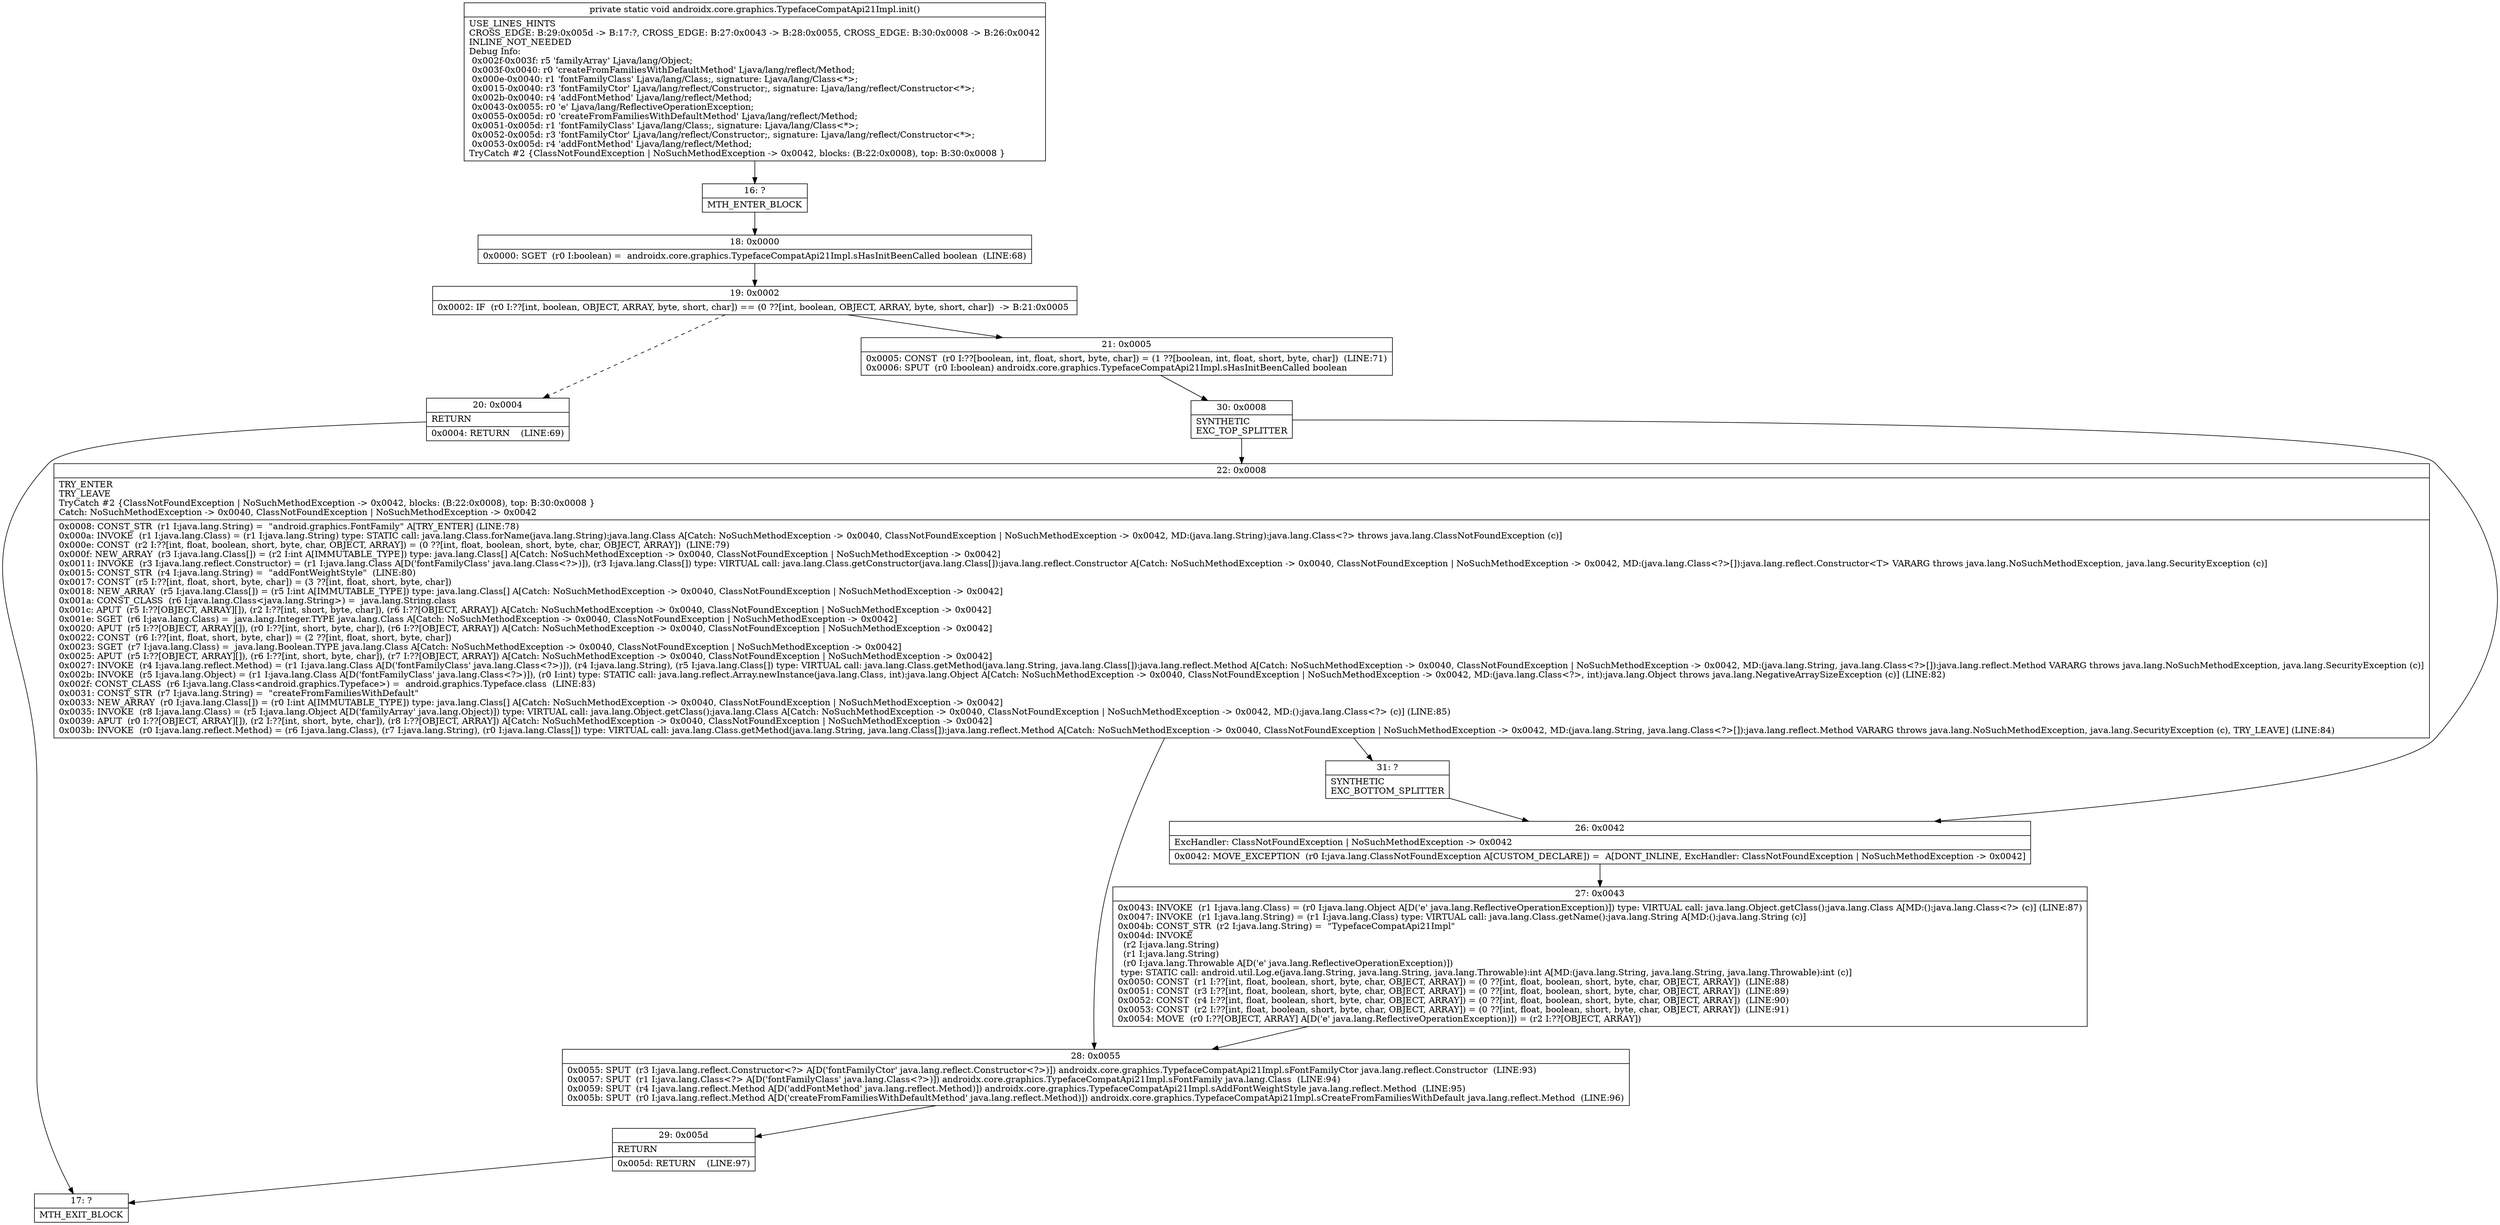 digraph "CFG forandroidx.core.graphics.TypefaceCompatApi21Impl.init()V" {
Node_16 [shape=record,label="{16\:\ ?|MTH_ENTER_BLOCK\l}"];
Node_18 [shape=record,label="{18\:\ 0x0000|0x0000: SGET  (r0 I:boolean) =  androidx.core.graphics.TypefaceCompatApi21Impl.sHasInitBeenCalled boolean  (LINE:68)\l}"];
Node_19 [shape=record,label="{19\:\ 0x0002|0x0002: IF  (r0 I:??[int, boolean, OBJECT, ARRAY, byte, short, char]) == (0 ??[int, boolean, OBJECT, ARRAY, byte, short, char])  \-\> B:21:0x0005 \l}"];
Node_20 [shape=record,label="{20\:\ 0x0004|RETURN\l|0x0004: RETURN    (LINE:69)\l}"];
Node_17 [shape=record,label="{17\:\ ?|MTH_EXIT_BLOCK\l}"];
Node_21 [shape=record,label="{21\:\ 0x0005|0x0005: CONST  (r0 I:??[boolean, int, float, short, byte, char]) = (1 ??[boolean, int, float, short, byte, char])  (LINE:71)\l0x0006: SPUT  (r0 I:boolean) androidx.core.graphics.TypefaceCompatApi21Impl.sHasInitBeenCalled boolean \l}"];
Node_30 [shape=record,label="{30\:\ 0x0008|SYNTHETIC\lEXC_TOP_SPLITTER\l}"];
Node_22 [shape=record,label="{22\:\ 0x0008|TRY_ENTER\lTRY_LEAVE\lTryCatch #2 \{ClassNotFoundException \| NoSuchMethodException \-\> 0x0042, blocks: (B:22:0x0008), top: B:30:0x0008 \}\lCatch: NoSuchMethodException \-\> 0x0040, ClassNotFoundException \| NoSuchMethodException \-\> 0x0042\l|0x0008: CONST_STR  (r1 I:java.lang.String) =  \"android.graphics.FontFamily\" A[TRY_ENTER] (LINE:78)\l0x000a: INVOKE  (r1 I:java.lang.Class) = (r1 I:java.lang.String) type: STATIC call: java.lang.Class.forName(java.lang.String):java.lang.Class A[Catch: NoSuchMethodException \-\> 0x0040, ClassNotFoundException \| NoSuchMethodException \-\> 0x0042, MD:(java.lang.String):java.lang.Class\<?\> throws java.lang.ClassNotFoundException (c)]\l0x000e: CONST  (r2 I:??[int, float, boolean, short, byte, char, OBJECT, ARRAY]) = (0 ??[int, float, boolean, short, byte, char, OBJECT, ARRAY])  (LINE:79)\l0x000f: NEW_ARRAY  (r3 I:java.lang.Class[]) = (r2 I:int A[IMMUTABLE_TYPE]) type: java.lang.Class[] A[Catch: NoSuchMethodException \-\> 0x0040, ClassNotFoundException \| NoSuchMethodException \-\> 0x0042]\l0x0011: INVOKE  (r3 I:java.lang.reflect.Constructor) = (r1 I:java.lang.Class A[D('fontFamilyClass' java.lang.Class\<?\>)]), (r3 I:java.lang.Class[]) type: VIRTUAL call: java.lang.Class.getConstructor(java.lang.Class[]):java.lang.reflect.Constructor A[Catch: NoSuchMethodException \-\> 0x0040, ClassNotFoundException \| NoSuchMethodException \-\> 0x0042, MD:(java.lang.Class\<?\>[]):java.lang.reflect.Constructor\<T\> VARARG throws java.lang.NoSuchMethodException, java.lang.SecurityException (c)]\l0x0015: CONST_STR  (r4 I:java.lang.String) =  \"addFontWeightStyle\"  (LINE:80)\l0x0017: CONST  (r5 I:??[int, float, short, byte, char]) = (3 ??[int, float, short, byte, char]) \l0x0018: NEW_ARRAY  (r5 I:java.lang.Class[]) = (r5 I:int A[IMMUTABLE_TYPE]) type: java.lang.Class[] A[Catch: NoSuchMethodException \-\> 0x0040, ClassNotFoundException \| NoSuchMethodException \-\> 0x0042]\l0x001a: CONST_CLASS  (r6 I:java.lang.Class\<java.lang.String\>) =  java.lang.String.class \l0x001c: APUT  (r5 I:??[OBJECT, ARRAY][]), (r2 I:??[int, short, byte, char]), (r6 I:??[OBJECT, ARRAY]) A[Catch: NoSuchMethodException \-\> 0x0040, ClassNotFoundException \| NoSuchMethodException \-\> 0x0042]\l0x001e: SGET  (r6 I:java.lang.Class) =  java.lang.Integer.TYPE java.lang.Class A[Catch: NoSuchMethodException \-\> 0x0040, ClassNotFoundException \| NoSuchMethodException \-\> 0x0042]\l0x0020: APUT  (r5 I:??[OBJECT, ARRAY][]), (r0 I:??[int, short, byte, char]), (r6 I:??[OBJECT, ARRAY]) A[Catch: NoSuchMethodException \-\> 0x0040, ClassNotFoundException \| NoSuchMethodException \-\> 0x0042]\l0x0022: CONST  (r6 I:??[int, float, short, byte, char]) = (2 ??[int, float, short, byte, char]) \l0x0023: SGET  (r7 I:java.lang.Class) =  java.lang.Boolean.TYPE java.lang.Class A[Catch: NoSuchMethodException \-\> 0x0040, ClassNotFoundException \| NoSuchMethodException \-\> 0x0042]\l0x0025: APUT  (r5 I:??[OBJECT, ARRAY][]), (r6 I:??[int, short, byte, char]), (r7 I:??[OBJECT, ARRAY]) A[Catch: NoSuchMethodException \-\> 0x0040, ClassNotFoundException \| NoSuchMethodException \-\> 0x0042]\l0x0027: INVOKE  (r4 I:java.lang.reflect.Method) = (r1 I:java.lang.Class A[D('fontFamilyClass' java.lang.Class\<?\>)]), (r4 I:java.lang.String), (r5 I:java.lang.Class[]) type: VIRTUAL call: java.lang.Class.getMethod(java.lang.String, java.lang.Class[]):java.lang.reflect.Method A[Catch: NoSuchMethodException \-\> 0x0040, ClassNotFoundException \| NoSuchMethodException \-\> 0x0042, MD:(java.lang.String, java.lang.Class\<?\>[]):java.lang.reflect.Method VARARG throws java.lang.NoSuchMethodException, java.lang.SecurityException (c)]\l0x002b: INVOKE  (r5 I:java.lang.Object) = (r1 I:java.lang.Class A[D('fontFamilyClass' java.lang.Class\<?\>)]), (r0 I:int) type: STATIC call: java.lang.reflect.Array.newInstance(java.lang.Class, int):java.lang.Object A[Catch: NoSuchMethodException \-\> 0x0040, ClassNotFoundException \| NoSuchMethodException \-\> 0x0042, MD:(java.lang.Class\<?\>, int):java.lang.Object throws java.lang.NegativeArraySizeException (c)] (LINE:82)\l0x002f: CONST_CLASS  (r6 I:java.lang.Class\<android.graphics.Typeface\>) =  android.graphics.Typeface.class  (LINE:83)\l0x0031: CONST_STR  (r7 I:java.lang.String) =  \"createFromFamiliesWithDefault\" \l0x0033: NEW_ARRAY  (r0 I:java.lang.Class[]) = (r0 I:int A[IMMUTABLE_TYPE]) type: java.lang.Class[] A[Catch: NoSuchMethodException \-\> 0x0040, ClassNotFoundException \| NoSuchMethodException \-\> 0x0042]\l0x0035: INVOKE  (r8 I:java.lang.Class) = (r5 I:java.lang.Object A[D('familyArray' java.lang.Object)]) type: VIRTUAL call: java.lang.Object.getClass():java.lang.Class A[Catch: NoSuchMethodException \-\> 0x0040, ClassNotFoundException \| NoSuchMethodException \-\> 0x0042, MD:():java.lang.Class\<?\> (c)] (LINE:85)\l0x0039: APUT  (r0 I:??[OBJECT, ARRAY][]), (r2 I:??[int, short, byte, char]), (r8 I:??[OBJECT, ARRAY]) A[Catch: NoSuchMethodException \-\> 0x0040, ClassNotFoundException \| NoSuchMethodException \-\> 0x0042]\l0x003b: INVOKE  (r0 I:java.lang.reflect.Method) = (r6 I:java.lang.Class), (r7 I:java.lang.String), (r0 I:java.lang.Class[]) type: VIRTUAL call: java.lang.Class.getMethod(java.lang.String, java.lang.Class[]):java.lang.reflect.Method A[Catch: NoSuchMethodException \-\> 0x0040, ClassNotFoundException \| NoSuchMethodException \-\> 0x0042, MD:(java.lang.String, java.lang.Class\<?\>[]):java.lang.reflect.Method VARARG throws java.lang.NoSuchMethodException, java.lang.SecurityException (c), TRY_LEAVE] (LINE:84)\l}"];
Node_28 [shape=record,label="{28\:\ 0x0055|0x0055: SPUT  (r3 I:java.lang.reflect.Constructor\<?\> A[D('fontFamilyCtor' java.lang.reflect.Constructor\<?\>)]) androidx.core.graphics.TypefaceCompatApi21Impl.sFontFamilyCtor java.lang.reflect.Constructor  (LINE:93)\l0x0057: SPUT  (r1 I:java.lang.Class\<?\> A[D('fontFamilyClass' java.lang.Class\<?\>)]) androidx.core.graphics.TypefaceCompatApi21Impl.sFontFamily java.lang.Class  (LINE:94)\l0x0059: SPUT  (r4 I:java.lang.reflect.Method A[D('addFontMethod' java.lang.reflect.Method)]) androidx.core.graphics.TypefaceCompatApi21Impl.sAddFontWeightStyle java.lang.reflect.Method  (LINE:95)\l0x005b: SPUT  (r0 I:java.lang.reflect.Method A[D('createFromFamiliesWithDefaultMethod' java.lang.reflect.Method)]) androidx.core.graphics.TypefaceCompatApi21Impl.sCreateFromFamiliesWithDefault java.lang.reflect.Method  (LINE:96)\l}"];
Node_29 [shape=record,label="{29\:\ 0x005d|RETURN\l|0x005d: RETURN    (LINE:97)\l}"];
Node_31 [shape=record,label="{31\:\ ?|SYNTHETIC\lEXC_BOTTOM_SPLITTER\l}"];
Node_26 [shape=record,label="{26\:\ 0x0042|ExcHandler: ClassNotFoundException \| NoSuchMethodException \-\> 0x0042\l|0x0042: MOVE_EXCEPTION  (r0 I:java.lang.ClassNotFoundException A[CUSTOM_DECLARE]) =  A[DONT_INLINE, ExcHandler: ClassNotFoundException \| NoSuchMethodException \-\> 0x0042]\l}"];
Node_27 [shape=record,label="{27\:\ 0x0043|0x0043: INVOKE  (r1 I:java.lang.Class) = (r0 I:java.lang.Object A[D('e' java.lang.ReflectiveOperationException)]) type: VIRTUAL call: java.lang.Object.getClass():java.lang.Class A[MD:():java.lang.Class\<?\> (c)] (LINE:87)\l0x0047: INVOKE  (r1 I:java.lang.String) = (r1 I:java.lang.Class) type: VIRTUAL call: java.lang.Class.getName():java.lang.String A[MD:():java.lang.String (c)]\l0x004b: CONST_STR  (r2 I:java.lang.String) =  \"TypefaceCompatApi21Impl\" \l0x004d: INVOKE  \l  (r2 I:java.lang.String)\l  (r1 I:java.lang.String)\l  (r0 I:java.lang.Throwable A[D('e' java.lang.ReflectiveOperationException)])\l type: STATIC call: android.util.Log.e(java.lang.String, java.lang.String, java.lang.Throwable):int A[MD:(java.lang.String, java.lang.String, java.lang.Throwable):int (c)]\l0x0050: CONST  (r1 I:??[int, float, boolean, short, byte, char, OBJECT, ARRAY]) = (0 ??[int, float, boolean, short, byte, char, OBJECT, ARRAY])  (LINE:88)\l0x0051: CONST  (r3 I:??[int, float, boolean, short, byte, char, OBJECT, ARRAY]) = (0 ??[int, float, boolean, short, byte, char, OBJECT, ARRAY])  (LINE:89)\l0x0052: CONST  (r4 I:??[int, float, boolean, short, byte, char, OBJECT, ARRAY]) = (0 ??[int, float, boolean, short, byte, char, OBJECT, ARRAY])  (LINE:90)\l0x0053: CONST  (r2 I:??[int, float, boolean, short, byte, char, OBJECT, ARRAY]) = (0 ??[int, float, boolean, short, byte, char, OBJECT, ARRAY])  (LINE:91)\l0x0054: MOVE  (r0 I:??[OBJECT, ARRAY] A[D('e' java.lang.ReflectiveOperationException)]) = (r2 I:??[OBJECT, ARRAY]) \l}"];
MethodNode[shape=record,label="{private static void androidx.core.graphics.TypefaceCompatApi21Impl.init()  | USE_LINES_HINTS\lCROSS_EDGE: B:29:0x005d \-\> B:17:?, CROSS_EDGE: B:27:0x0043 \-\> B:28:0x0055, CROSS_EDGE: B:30:0x0008 \-\> B:26:0x0042\lINLINE_NOT_NEEDED\lDebug Info:\l  0x002f\-0x003f: r5 'familyArray' Ljava\/lang\/Object;\l  0x003f\-0x0040: r0 'createFromFamiliesWithDefaultMethod' Ljava\/lang\/reflect\/Method;\l  0x000e\-0x0040: r1 'fontFamilyClass' Ljava\/lang\/Class;, signature: Ljava\/lang\/Class\<*\>;\l  0x0015\-0x0040: r3 'fontFamilyCtor' Ljava\/lang\/reflect\/Constructor;, signature: Ljava\/lang\/reflect\/Constructor\<*\>;\l  0x002b\-0x0040: r4 'addFontMethod' Ljava\/lang\/reflect\/Method;\l  0x0043\-0x0055: r0 'e' Ljava\/lang\/ReflectiveOperationException;\l  0x0055\-0x005d: r0 'createFromFamiliesWithDefaultMethod' Ljava\/lang\/reflect\/Method;\l  0x0051\-0x005d: r1 'fontFamilyClass' Ljava\/lang\/Class;, signature: Ljava\/lang\/Class\<*\>;\l  0x0052\-0x005d: r3 'fontFamilyCtor' Ljava\/lang\/reflect\/Constructor;, signature: Ljava\/lang\/reflect\/Constructor\<*\>;\l  0x0053\-0x005d: r4 'addFontMethod' Ljava\/lang\/reflect\/Method;\lTryCatch #2 \{ClassNotFoundException \| NoSuchMethodException \-\> 0x0042, blocks: (B:22:0x0008), top: B:30:0x0008 \}\l}"];
MethodNode -> Node_16;Node_16 -> Node_18;
Node_18 -> Node_19;
Node_19 -> Node_20[style=dashed];
Node_19 -> Node_21;
Node_20 -> Node_17;
Node_21 -> Node_30;
Node_30 -> Node_22;
Node_30 -> Node_26;
Node_22 -> Node_28;
Node_22 -> Node_31;
Node_28 -> Node_29;
Node_29 -> Node_17;
Node_31 -> Node_26;
Node_26 -> Node_27;
Node_27 -> Node_28;
}

